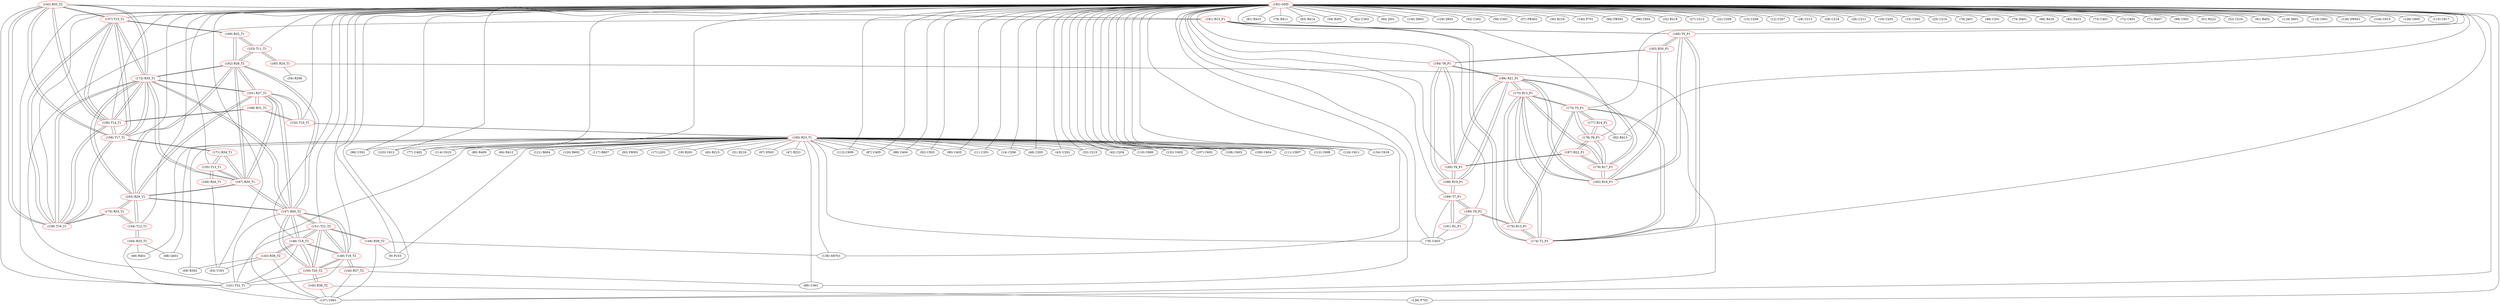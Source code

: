 graph {
	142 [label="(142) R35_T2" color=red]
	157 [label="(157) T15_T1"]
	158 [label="(158) T16_T1"]
	156 [label="(156) T14_T1"]
	159 [label="(159) T17_T1"]
	172 [label="(172) R35_T1"]
	181 [label="(181) R15_P1"]
	141 [label="(141) T22_T1"]
	143 [label="(143) R36_T2" color=red]
	53 [label="(53) U301"]
	137 [label="(137) U601"]
	58 [label="(58) R302"]
	148 [label="(148) T18_T2"]
	144 [label="(144) R37_T2" color=red]
	137 [label="(137) U601"]
	89 [label="(89) U401"]
	149 [label="(149) T19_T2"]
	145 [label="(145) R38_T2" color=red]
	137 [label="(137) U601"]
	139 [label="(139) P702"]
	150 [label="(150) T20_T2"]
	146 [label="(146) R39_T2" color=red]
	138 [label="(138) SH701"]
	137 [label="(137) U601"]
	9 [label="(9) P103"]
	151 [label="(151) T21_T2"]
	147 [label="(147) R40_T2" color=red]
	149 [label="(149) T19_T2"]
	150 [label="(150) T20_T2"]
	151 [label="(151) T21_T2"]
	141 [label="(141) T22_T1"]
	148 [label="(148) T18_T2"]
	163 [label="(163) R29_T1"]
	162 [label="(162) R28_T1"]
	167 [label="(167) R30_T1"]
	161 [label="(161) R27_T1"]
	172 [label="(172) R35_T1"]
	148 [label="(148) T18_T2" color=red]
	149 [label="(149) T19_T2"]
	150 [label="(150) T20_T2"]
	151 [label="(151) T21_T2"]
	141 [label="(141) T22_T1"]
	147 [label="(147) R40_T2"]
	143 [label="(143) R36_T2"]
	149 [label="(149) T19_T2" color=red]
	150 [label="(150) T20_T2"]
	151 [label="(151) T21_T2"]
	141 [label="(141) T22_T1"]
	148 [label="(148) T18_T2"]
	147 [label="(147) R40_T2"]
	144 [label="(144) R37_T2"]
	150 [label="(150) T20_T2" color=red]
	149 [label="(149) T19_T2"]
	151 [label="(151) T21_T2"]
	141 [label="(141) T22_T1"]
	148 [label="(148) T18_T2"]
	147 [label="(147) R40_T2"]
	145 [label="(145) R38_T2"]
	151 [label="(151) T21_T2" color=red]
	149 [label="(149) T19_T2"]
	150 [label="(150) T20_T2"]
	141 [label="(141) T22_T1"]
	148 [label="(148) T18_T2"]
	147 [label="(147) R40_T2"]
	146 [label="(146) R39_T2"]
	152 [label="(152) T10_T1" color=red]
	160 [label="(160) R23_T1"]
	161 [label="(161) R27_T1"]
	168 [label="(168) R31_T1"]
	153 [label="(153) T11_T1" color=red]
	165 [label="(165) R24_T1"]
	169 [label="(169) R32_T1"]
	162 [label="(162) R28_T1"]
	154 [label="(154) T12_T1" color=red]
	170 [label="(170) R33_T1"]
	163 [label="(163) R29_T1"]
	164 [label="(164) R25_T1"]
	155 [label="(155) T13_T1" color=red]
	167 [label="(167) R30_T1"]
	171 [label="(171) R34_T1"]
	166 [label="(166) R26_T1"]
	156 [label="(156) T14_T1" color=red]
	157 [label="(157) T15_T1"]
	158 [label="(158) T16_T1"]
	159 [label="(159) T17_T1"]
	142 [label="(142) R35_T2"]
	172 [label="(172) R35_T1"]
	168 [label="(168) R31_T1"]
	157 [label="(157) T15_T1" color=red]
	158 [label="(158) T16_T1"]
	156 [label="(156) T14_T1"]
	159 [label="(159) T17_T1"]
	142 [label="(142) R35_T2"]
	172 [label="(172) R35_T1"]
	169 [label="(169) R32_T1"]
	158 [label="(158) T16_T1" color=red]
	157 [label="(157) T15_T1"]
	156 [label="(156) T14_T1"]
	159 [label="(159) T17_T1"]
	142 [label="(142) R35_T2"]
	172 [label="(172) R35_T1"]
	170 [label="(170) R33_T1"]
	159 [label="(159) T17_T1" color=red]
	157 [label="(157) T15_T1"]
	158 [label="(158) T16_T1"]
	156 [label="(156) T14_T1"]
	142 [label="(142) R35_T2"]
	172 [label="(172) R35_T1"]
	171 [label="(171) R34_T1"]
	160 [label="(160) R23_T1" color=red]
	96 [label="(96) U501"]
	69 [label="(69) R401"]
	103 [label="(103) C612"]
	77 [label="(77) U402"]
	121 [label="(121) R604"]
	120 [label="(120) R602"]
	68 [label="(68) Q401"]
	117 [label="(117) R607"]
	114 [label="(114) C610"]
	113 [label="(113) C609"]
	87 [label="(87) C405"]
	88 [label="(88) C404"]
	78 [label="(78) U403"]
	92 [label="(92) C503"]
	93 [label="(93) FB501"]
	89 [label="(89) U401"]
	90 [label="(90) C403"]
	11 [label="(11) U201"]
	14 [label="(14) C206"]
	17 [label="(17) L201"]
	19 [label="(19) R201"]
	9 [label="(9) P103"]
	138 [label="(138) SH701"]
	58 [label="(58) R302"]
	48 [label="(48) C205"]
	43 [label="(43) U202"]
	45 [label="(45) R215"]
	31 [label="(31) R216"]
	33 [label="(33) C215"]
	97 [label="(97) D503"]
	42 [label="(42) C204"]
	47 [label="(47) R221"]
	110 [label="(110) C606"]
	133 [label="(133) U602"]
	107 [label="(107) C602"]
	108 [label="(108) C603"]
	109 [label="(109) C604"]
	137 [label="(137) U601"]
	111 [label="(111) C607"]
	112 [label="(112) C608"]
	124 [label="(124) C611"]
	80 [label="(80) R409"]
	134 [label="(134) C618"]
	84 [label="(84) R412"]
	152 [label="(152) T10_T1"]
	161 [label="(161) R27_T1" color=red]
	147 [label="(147) R40_T2"]
	163 [label="(163) R29_T1"]
	162 [label="(162) R28_T1"]
	167 [label="(167) R30_T1"]
	172 [label="(172) R35_T1"]
	152 [label="(152) T10_T1"]
	168 [label="(168) R31_T1"]
	162 [label="(162) R28_T1" color=red]
	147 [label="(147) R40_T2"]
	163 [label="(163) R29_T1"]
	167 [label="(167) R30_T1"]
	161 [label="(161) R27_T1"]
	172 [label="(172) R35_T1"]
	169 [label="(169) R32_T1"]
	153 [label="(153) T11_T1"]
	163 [label="(163) R29_T1" color=red]
	147 [label="(147) R40_T2"]
	162 [label="(162) R28_T1"]
	167 [label="(167) R30_T1"]
	161 [label="(161) R27_T1"]
	172 [label="(172) R35_T1"]
	170 [label="(170) R33_T1"]
	154 [label="(154) T12_T1"]
	164 [label="(164) R25_T1" color=red]
	68 [label="(68) Q401"]
	137 [label="(137) U601"]
	69 [label="(69) R401"]
	154 [label="(154) T12_T1"]
	165 [label="(165) R24_T1" color=red]
	34 [label="(34) R206"]
	137 [label="(137) U601"]
	153 [label="(153) T11_T1"]
	166 [label="(166) R26_T1" color=red]
	53 [label="(53) U301"]
	155 [label="(155) T13_T1"]
	167 [label="(167) R30_T1" color=red]
	147 [label="(147) R40_T2"]
	163 [label="(163) R29_T1"]
	162 [label="(162) R28_T1"]
	161 [label="(161) R27_T1"]
	172 [label="(172) R35_T1"]
	171 [label="(171) R34_T1"]
	155 [label="(155) T13_T1"]
	168 [label="(168) R31_T1" color=red]
	161 [label="(161) R27_T1"]
	152 [label="(152) T10_T1"]
	156 [label="(156) T14_T1"]
	169 [label="(169) R32_T1" color=red]
	157 [label="(157) T15_T1"]
	153 [label="(153) T11_T1"]
	162 [label="(162) R28_T1"]
	170 [label="(170) R33_T1" color=red]
	158 [label="(158) T16_T1"]
	154 [label="(154) T12_T1"]
	163 [label="(163) R29_T1"]
	171 [label="(171) R34_T1" color=red]
	159 [label="(159) T17_T1"]
	167 [label="(167) R30_T1"]
	155 [label="(155) T13_T1"]
	172 [label="(172) R35_T1" color=red]
	157 [label="(157) T15_T1"]
	158 [label="(158) T16_T1"]
	156 [label="(156) T14_T1"]
	159 [label="(159) T17_T1"]
	142 [label="(142) R35_T2"]
	147 [label="(147) R40_T2"]
	163 [label="(163) R29_T1"]
	162 [label="(162) R28_T1"]
	167 [label="(167) R30_T1"]
	161 [label="(161) R27_T1"]
	173 [label="(173) T3_P1" color=red]
	177 [label="(177) R14_P1"]
	178 [label="(178) T6_P1"]
	176 [label="(176) R13_P1"]
	175 [label="(175) R12_P1"]
	174 [label="(174) T2_P1"]
	174 [label="(174) T2_P1" color=red]
	176 [label="(176) R13_P1"]
	173 [label="(173) T3_P1"]
	175 [label="(175) R12_P1"]
	180 [label="(180) T5_P1"]
	181 [label="(181) R15_P1"]
	175 [label="(175) R12_P1" color=red]
	186 [label="(186) R21_P1"]
	182 [label="(182) R16_P1"]
	179 [label="(179) R17_P1"]
	176 [label="(176) R13_P1"]
	173 [label="(173) T3_P1"]
	174 [label="(174) T2_P1"]
	176 [label="(176) R13_P1" color=red]
	190 [label="(190) T4_P1"]
	173 [label="(173) T3_P1"]
	175 [label="(175) R12_P1"]
	174 [label="(174) T2_P1"]
	177 [label="(177) R14_P1" color=red]
	82 [label="(82) R413"]
	173 [label="(173) T3_P1"]
	178 [label="(178) T6_P1"]
	178 [label="(178) T6_P1" color=red]
	177 [label="(177) R14_P1"]
	173 [label="(173) T3_P1"]
	187 [label="(187) R22_P1"]
	179 [label="(179) R17_P1"]
	179 [label="(179) R17_P1" color=red]
	186 [label="(186) R21_P1"]
	182 [label="(182) R16_P1"]
	175 [label="(175) R12_P1"]
	187 [label="(187) R22_P1"]
	178 [label="(178) T6_P1"]
	180 [label="(180) T5_P1" color=red]
	174 [label="(174) T2_P1"]
	181 [label="(181) R15_P1"]
	182 [label="(182) R16_P1"]
	183 [label="(183) R20_P1"]
	181 [label="(181) R15_P1" color=red]
	141 [label="(141) T22_T1"]
	142 [label="(142) R35_T2"]
	174 [label="(174) T2_P1"]
	180 [label="(180) T5_P1"]
	182 [label="(182) R16_P1" color=red]
	186 [label="(186) R21_P1"]
	175 [label="(175) R12_P1"]
	179 [label="(179) R17_P1"]
	180 [label="(180) T5_P1"]
	183 [label="(183) R20_P1"]
	183 [label="(183) R20_P1" color=red]
	184 [label="(184) T8_P1"]
	182 [label="(182) R16_P1"]
	180 [label="(180) T5_P1"]
	184 [label="(184) T8_P1" color=red]
	185 [label="(185) T9_P1"]
	186 [label="(186) R21_P1"]
	188 [label="(188) R19_P1"]
	183 [label="(183) R20_P1"]
	185 [label="(185) T9_P1" color=red]
	187 [label="(187) R22_P1"]
	186 [label="(186) R21_P1"]
	184 [label="(184) T8_P1"]
	188 [label="(188) R19_P1"]
	186 [label="(186) R21_P1" color=red]
	182 [label="(182) R16_P1"]
	175 [label="(175) R12_P1"]
	179 [label="(179) R17_P1"]
	185 [label="(185) T9_P1"]
	184 [label="(184) T8_P1"]
	188 [label="(188) R19_P1"]
	187 [label="(187) R22_P1" color=red]
	185 [label="(185) T9_P1"]
	178 [label="(178) T6_P1"]
	179 [label="(179) R17_P1"]
	188 [label="(188) R19_P1" color=red]
	185 [label="(185) T9_P1"]
	186 [label="(186) R21_P1"]
	184 [label="(184) T8_P1"]
	189 [label="(189) T7_P1"]
	189 [label="(189) T7_P1" color=red]
	191 [label="(191) R1_P1"]
	190 [label="(190) T4_P1"]
	78 [label="(78) U403"]
	188 [label="(188) R19_P1"]
	190 [label="(190) T4_P1" color=red]
	176 [label="(176) R13_P1"]
	191 [label="(191) R1_P1"]
	189 [label="(189) T7_P1"]
	78 [label="(78) U403"]
	191 [label="(191) R1_P1" color=red]
	190 [label="(190) T4_P1"]
	189 [label="(189) T7_P1"]
	78 [label="(78) U403"]
	192 [label="(192) GND" color=red]
	82 [label="(82) R413"]
	81 [label="(81) R410"]
	79 [label="(79) R411"]
	78 [label="(78) U403"]
	138 [label="(138) SH701"]
	83 [label="(83) R414"]
	59 [label="(59) R301"]
	62 [label="(62) C303"]
	137 [label="(137) U601"]
	64 [label="(64) J301"]
	130 [label="(130) D602"]
	129 [label="(129) D601"]
	55 [label="(55) C302"]
	139 [label="(139) P702"]
	56 [label="(56) C301"]
	57 [label="(57) FB302"]
	53 [label="(53) U301"]
	134 [label="(134) C618"]
	133 [label="(133) U602"]
	30 [label="(30) R218"]
	140 [label="(140) P701"]
	96 [label="(96) U501"]
	94 [label="(94) FB502"]
	98 [label="(98) C502"]
	33 [label="(33) C215"]
	32 [label="(32) R219"]
	27 [label="(27) C212"]
	22 [label="(22) C209"]
	11 [label="(11) U201"]
	14 [label="(14) C206"]
	13 [label="(13) C208"]
	12 [label="(12) C207"]
	28 [label="(28) C213"]
	29 [label="(29) C214"]
	43 [label="(43) U202"]
	42 [label="(42) C204"]
	26 [label="(26) C211"]
	16 [label="(16) C203"]
	15 [label="(15) C202"]
	25 [label="(25) C210"]
	77 [label="(77) U402"]
	76 [label="(76) J401"]
	48 [label="(48) C205"]
	49 [label="(49) C201"]
	74 [label="(74) D401"]
	87 [label="(87) C405"]
	86 [label="(86) R416"]
	85 [label="(85) R415"]
	73 [label="(73) C401"]
	72 [label="(72) C402"]
	71 [label="(71) R407"]
	92 [label="(92) C503"]
	99 [label="(99) C501"]
	51 [label="(51) R222"]
	52 [label="(52) C216"]
	91 [label="(91) R402"]
	90 [label="(90) C403"]
	89 [label="(89) U401"]
	88 [label="(88) C404"]
	111 [label="(111) C607"]
	110 [label="(110) C606"]
	107 [label="(107) C602"]
	103 [label="(103) C612"]
	118 [label="(118) X601"]
	124 [label="(124) C611"]
	119 [label="(119) C601"]
	126 [label="(126) SW601"]
	109 [label="(109) C604"]
	108 [label="(108) C603"]
	104 [label="(104) C615"]
	128 [label="(128) C605"]
	9 [label="(9) P103"]
	115 [label="(115) C617"]
	114 [label="(114) C610"]
	112 [label="(112) C608"]
	113 [label="(113) C609"]
	155 [label="(155) T13_T1"]
	148 [label="(148) T18_T2"]
	149 [label="(149) T19_T2"]
	154 [label="(154) T12_T1"]
	157 [label="(157) T15_T1"]
	156 [label="(156) T14_T1"]
	150 [label="(150) T20_T2"]
	151 [label="(151) T21_T2"]
	153 [label="(153) T11_T1"]
	152 [label="(152) T10_T1"]
	141 [label="(141) T22_T1"]
	158 [label="(158) T16_T1"]
	159 [label="(159) T17_T1"]
	173 [label="(173) T3_P1"]
	190 [label="(190) T4_P1"]
	189 [label="(189) T7_P1"]
	180 [label="(180) T5_P1"]
	185 [label="(185) T9_P1"]
	184 [label="(184) T8_P1"]
	178 [label="(178) T6_P1"]
	174 [label="(174) T2_P1"]
	142 -- 157
	142 -- 158
	142 -- 156
	142 -- 159
	142 -- 172
	142 -- 181
	142 -- 141
	143 -- 53
	143 -- 137
	143 -- 58
	143 -- 148
	144 -- 137
	144 -- 89
	144 -- 149
	145 -- 137
	145 -- 139
	145 -- 150
	146 -- 138
	146 -- 137
	146 -- 9
	146 -- 151
	147 -- 149
	147 -- 150
	147 -- 151
	147 -- 141
	147 -- 148
	147 -- 163
	147 -- 162
	147 -- 167
	147 -- 161
	147 -- 172
	148 -- 149
	148 -- 150
	148 -- 151
	148 -- 141
	148 -- 147
	148 -- 143
	149 -- 150
	149 -- 151
	149 -- 141
	149 -- 148
	149 -- 147
	149 -- 144
	150 -- 149
	150 -- 151
	150 -- 141
	150 -- 148
	150 -- 147
	150 -- 145
	151 -- 149
	151 -- 150
	151 -- 141
	151 -- 148
	151 -- 147
	151 -- 146
	152 -- 160
	152 -- 161
	152 -- 168
	153 -- 165
	153 -- 169
	153 -- 162
	154 -- 170
	154 -- 163
	154 -- 164
	155 -- 167
	155 -- 171
	155 -- 166
	156 -- 157
	156 -- 158
	156 -- 159
	156 -- 142
	156 -- 172
	156 -- 168
	157 -- 158
	157 -- 156
	157 -- 159
	157 -- 142
	157 -- 172
	157 -- 169
	158 -- 157
	158 -- 156
	158 -- 159
	158 -- 142
	158 -- 172
	158 -- 170
	159 -- 157
	159 -- 158
	159 -- 156
	159 -- 142
	159 -- 172
	159 -- 171
	160 -- 96
	160 -- 69
	160 -- 103
	160 -- 77
	160 -- 121
	160 -- 120
	160 -- 68
	160 -- 117
	160 -- 114
	160 -- 113
	160 -- 87
	160 -- 88
	160 -- 78
	160 -- 92
	160 -- 93
	160 -- 89
	160 -- 90
	160 -- 11
	160 -- 14
	160 -- 17
	160 -- 19
	160 -- 9
	160 -- 138
	160 -- 58
	160 -- 48
	160 -- 43
	160 -- 45
	160 -- 31
	160 -- 33
	160 -- 97
	160 -- 42
	160 -- 47
	160 -- 110
	160 -- 133
	160 -- 107
	160 -- 108
	160 -- 109
	160 -- 137
	160 -- 111
	160 -- 112
	160 -- 124
	160 -- 80
	160 -- 134
	160 -- 84
	160 -- 152
	161 -- 147
	161 -- 163
	161 -- 162
	161 -- 167
	161 -- 172
	161 -- 152
	161 -- 168
	162 -- 147
	162 -- 163
	162 -- 167
	162 -- 161
	162 -- 172
	162 -- 169
	162 -- 153
	163 -- 147
	163 -- 162
	163 -- 167
	163 -- 161
	163 -- 172
	163 -- 170
	163 -- 154
	164 -- 68
	164 -- 137
	164 -- 69
	164 -- 154
	165 -- 34
	165 -- 137
	165 -- 153
	166 -- 53
	166 -- 155
	167 -- 147
	167 -- 163
	167 -- 162
	167 -- 161
	167 -- 172
	167 -- 171
	167 -- 155
	168 -- 161
	168 -- 152
	168 -- 156
	169 -- 157
	169 -- 153
	169 -- 162
	170 -- 158
	170 -- 154
	170 -- 163
	171 -- 159
	171 -- 167
	171 -- 155
	172 -- 157
	172 -- 158
	172 -- 156
	172 -- 159
	172 -- 142
	172 -- 147
	172 -- 163
	172 -- 162
	172 -- 167
	172 -- 161
	173 -- 177
	173 -- 178
	173 -- 176
	173 -- 175
	173 -- 174
	174 -- 176
	174 -- 173
	174 -- 175
	174 -- 180
	174 -- 181
	175 -- 186
	175 -- 182
	175 -- 179
	175 -- 176
	175 -- 173
	175 -- 174
	176 -- 190
	176 -- 173
	176 -- 175
	176 -- 174
	177 -- 82
	177 -- 173
	177 -- 178
	178 -- 177
	178 -- 173
	178 -- 187
	178 -- 179
	179 -- 186
	179 -- 182
	179 -- 175
	179 -- 187
	179 -- 178
	180 -- 174
	180 -- 181
	180 -- 182
	180 -- 183
	181 -- 141
	181 -- 142
	181 -- 174
	181 -- 180
	182 -- 186
	182 -- 175
	182 -- 179
	182 -- 180
	182 -- 183
	183 -- 184
	183 -- 182
	183 -- 180
	184 -- 185
	184 -- 186
	184 -- 188
	184 -- 183
	185 -- 187
	185 -- 186
	185 -- 184
	185 -- 188
	186 -- 182
	186 -- 175
	186 -- 179
	186 -- 185
	186 -- 184
	186 -- 188
	187 -- 185
	187 -- 178
	187 -- 179
	188 -- 185
	188 -- 186
	188 -- 184
	188 -- 189
	189 -- 191
	189 -- 190
	189 -- 78
	189 -- 188
	190 -- 176
	190 -- 191
	190 -- 189
	190 -- 78
	191 -- 190
	191 -- 189
	191 -- 78
	192 -- 82
	192 -- 81
	192 -- 79
	192 -- 78
	192 -- 138
	192 -- 83
	192 -- 59
	192 -- 62
	192 -- 137
	192 -- 64
	192 -- 130
	192 -- 129
	192 -- 55
	192 -- 139
	192 -- 56
	192 -- 57
	192 -- 53
	192 -- 134
	192 -- 133
	192 -- 30
	192 -- 140
	192 -- 96
	192 -- 94
	192 -- 98
	192 -- 33
	192 -- 32
	192 -- 27
	192 -- 22
	192 -- 11
	192 -- 14
	192 -- 13
	192 -- 12
	192 -- 28
	192 -- 29
	192 -- 43
	192 -- 42
	192 -- 26
	192 -- 16
	192 -- 15
	192 -- 25
	192 -- 77
	192 -- 76
	192 -- 48
	192 -- 49
	192 -- 74
	192 -- 87
	192 -- 86
	192 -- 85
	192 -- 73
	192 -- 72
	192 -- 71
	192 -- 92
	192 -- 99
	192 -- 51
	192 -- 52
	192 -- 91
	192 -- 90
	192 -- 89
	192 -- 88
	192 -- 111
	192 -- 110
	192 -- 107
	192 -- 103
	192 -- 118
	192 -- 124
	192 -- 119
	192 -- 126
	192 -- 109
	192 -- 108
	192 -- 104
	192 -- 128
	192 -- 9
	192 -- 115
	192 -- 114
	192 -- 112
	192 -- 113
	192 -- 155
	192 -- 148
	192 -- 149
	192 -- 154
	192 -- 157
	192 -- 156
	192 -- 150
	192 -- 151
	192 -- 153
	192 -- 152
	192 -- 141
	192 -- 158
	192 -- 159
	192 -- 173
	192 -- 190
	192 -- 189
	192 -- 180
	192 -- 185
	192 -- 184
	192 -- 178
	192 -- 174
}